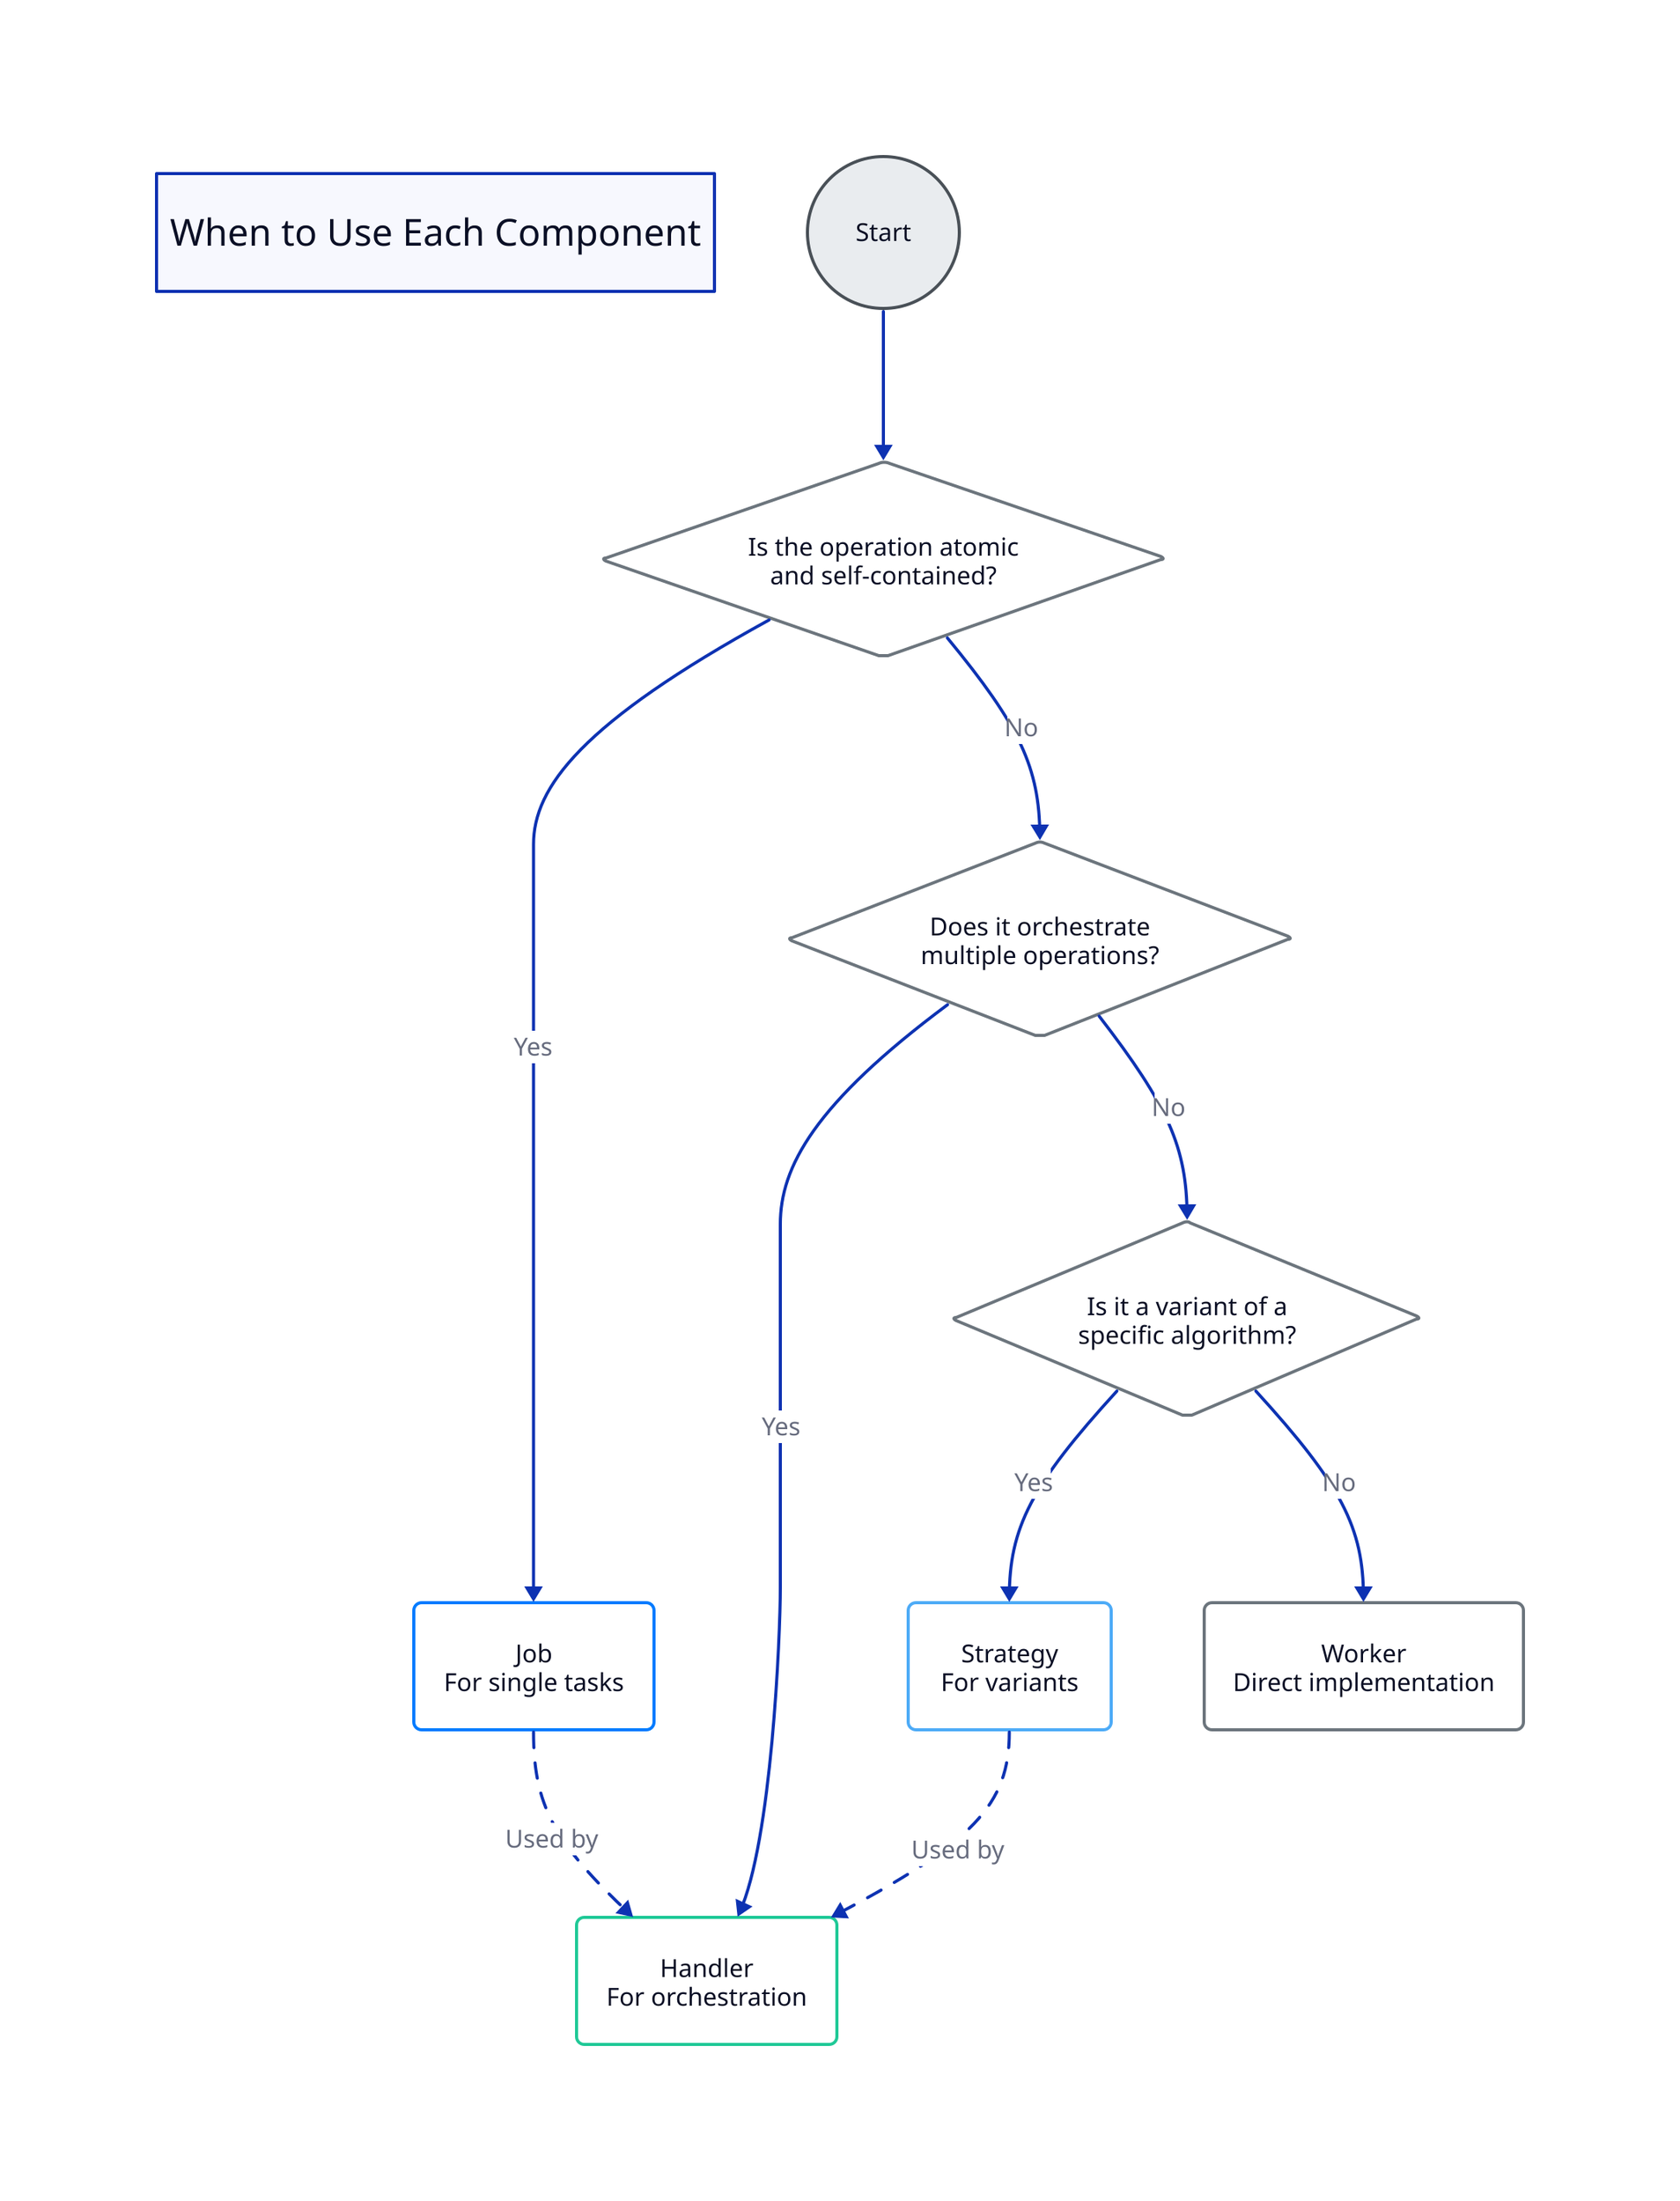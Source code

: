 title: "When to Use Each Component" {
  style.font-size: 24
}

start: "Start" {
  shape: circle
  style.fill: "#e9ecef"
  style.stroke: "#495057"
  style.stroke-width: 2
}

decision1: "Is the operation atomic\nand self-contained?" {
  shape: diamond
  style.fill: "#fff"
  style.stroke: "#6c757d"
  style.stroke-width: 2
}

job: "Job\nFor single tasks" {
  shape: rectangle
  style.fill: "#fff"
  style.stroke: "#007bff"
  style.stroke-width: 2
  style.border-radius: 5
}

decision2: "Does it orchestrate\nmultiple operations?" {
  shape: diamond
  style.fill: "#fff"
  style.stroke: "#6c757d"
  style.stroke-width: 2
}

handler: "Handler\nFor orchestration" {
  shape: rectangle
  style.fill: "#fff"
  style.stroke: "#20c997"
  style.stroke-width: 2
  style.border-radius: 5
}

decision3: "Is it a variant of a\nspecific algorithm?" {
  shape: diamond
  style.fill: "#fff"
  style.stroke: "#6c757d"
  style.stroke-width: 2
}

strategy: "Strategy\nFor variants" {
  shape: rectangle
  style.fill: "#fff"
  style.stroke: "#4dabf7"
  style.stroke-width: 2
  style.border-radius: 5
}

worker: "Worker\nDirect implementation" {
  shape: rectangle
  style.fill: "#fff"
  style.stroke: "#6c757d"
  style.stroke-width: 2
  style.border-radius: 5
}

start -> decision1
decision1 -> job: "Yes"
decision1 -> decision2: "No"
decision2 -> handler: "Yes"
decision2 -> decision3: "No"
decision3 -> strategy: "Yes"
decision3 -> worker: "No"

job .-> handler: "Used by" {
  style.stroke-dash: 5
}
strategy .-> handler: "Used by" {
  style.stroke-dash: 5
}
